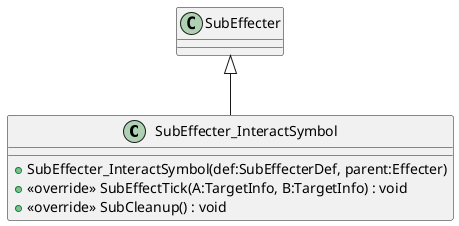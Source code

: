 @startuml
class SubEffecter_InteractSymbol {
    + SubEffecter_InteractSymbol(def:SubEffecterDef, parent:Effecter)
    + <<override>> SubEffectTick(A:TargetInfo, B:TargetInfo) : void
    + <<override>> SubCleanup() : void
}
SubEffecter <|-- SubEffecter_InteractSymbol
@enduml
